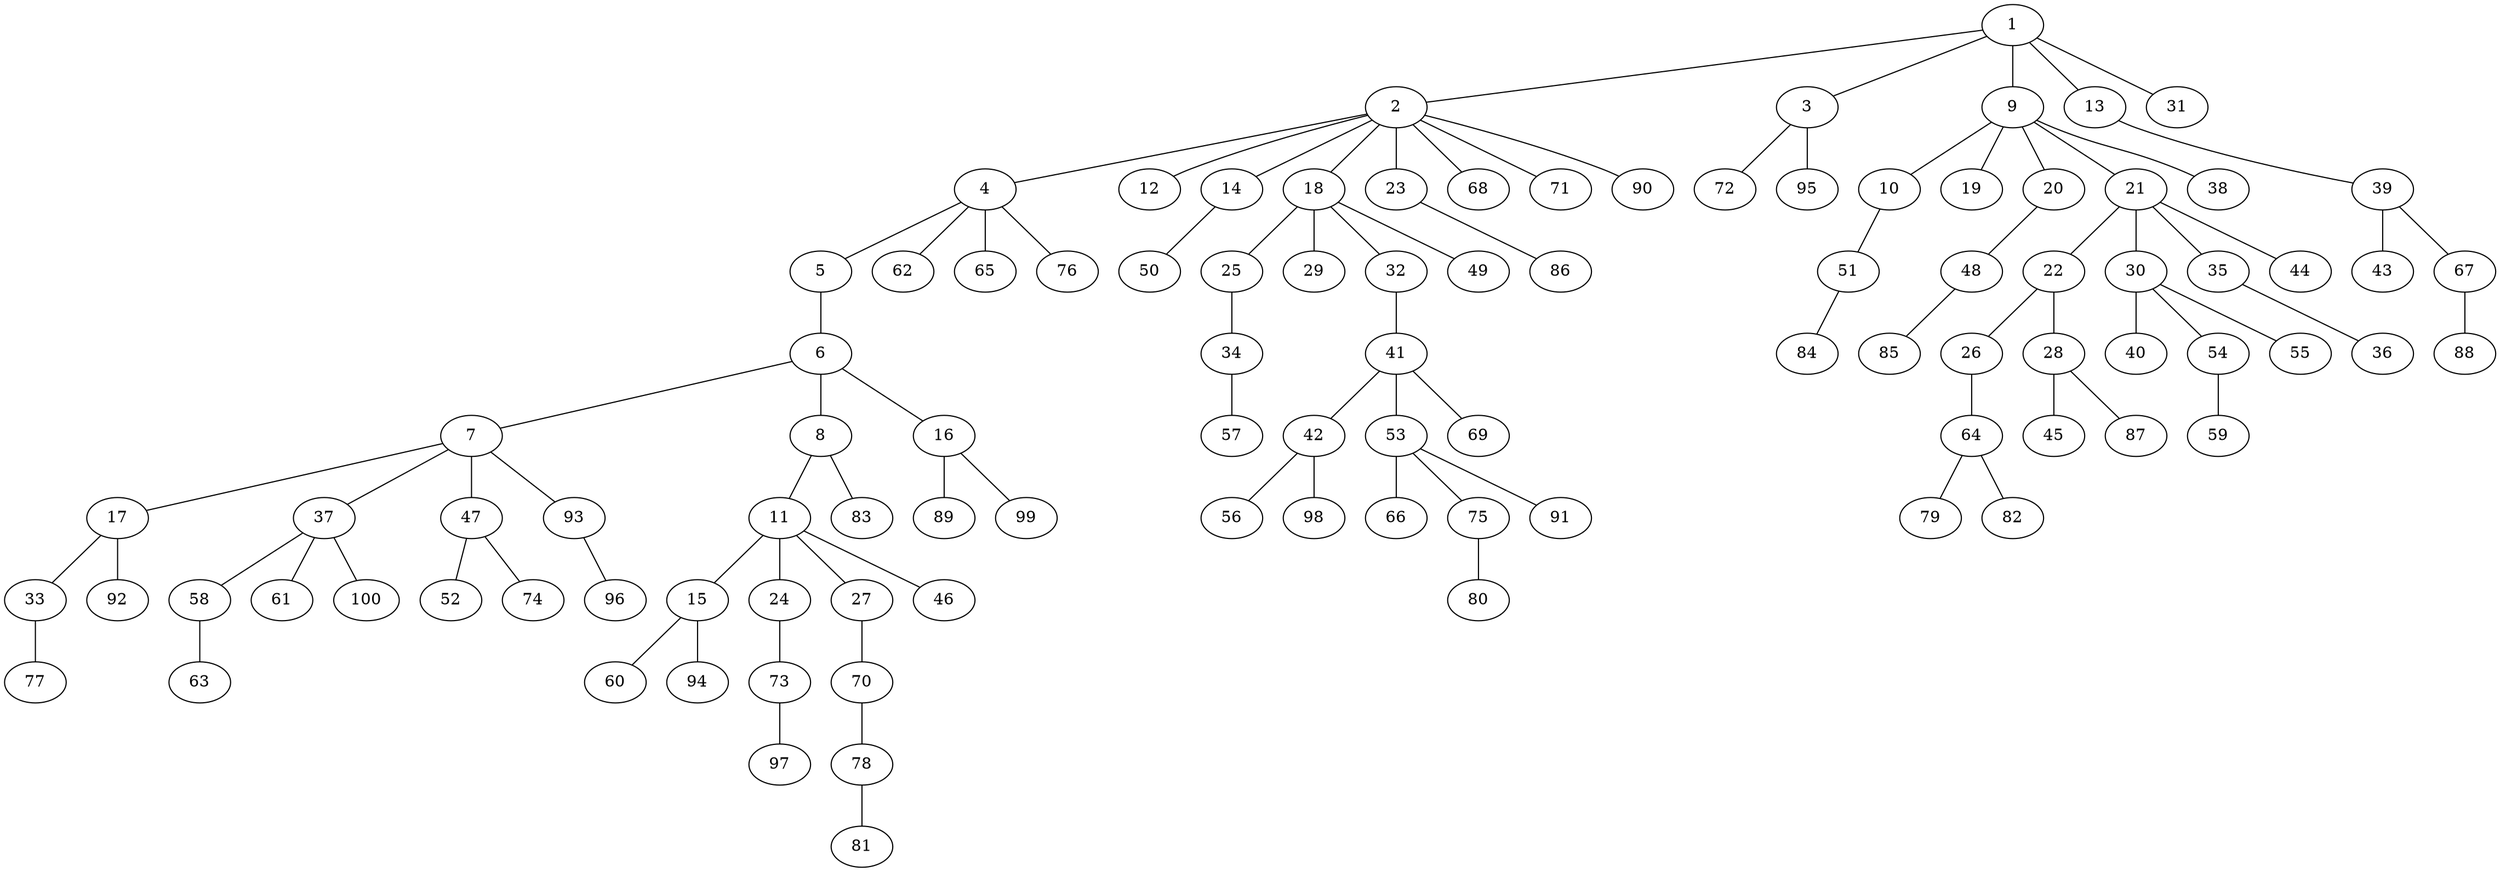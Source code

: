 graph graphname {1--2
1--3
1--9
1--13
1--31
2--4
2--12
2--14
2--18
2--23
2--68
2--71
2--90
3--72
3--95
4--5
4--62
4--65
4--76
5--6
6--7
6--8
6--16
7--17
7--37
7--47
7--93
8--11
8--83
9--10
9--19
9--20
9--21
9--38
10--51
11--15
11--24
11--27
11--46
13--39
14--50
15--60
15--94
16--89
16--99
17--33
17--92
18--25
18--29
18--32
18--49
20--48
21--22
21--30
21--35
21--44
22--26
22--28
23--86
24--73
25--34
26--64
27--70
28--45
28--87
30--40
30--54
30--55
32--41
33--77
34--57
35--36
37--58
37--61
37--100
39--43
39--67
41--42
41--53
41--69
42--56
42--98
47--52
47--74
48--85
51--84
53--66
53--75
53--91
54--59
58--63
64--79
64--82
67--88
70--78
73--97
75--80
78--81
93--96
}